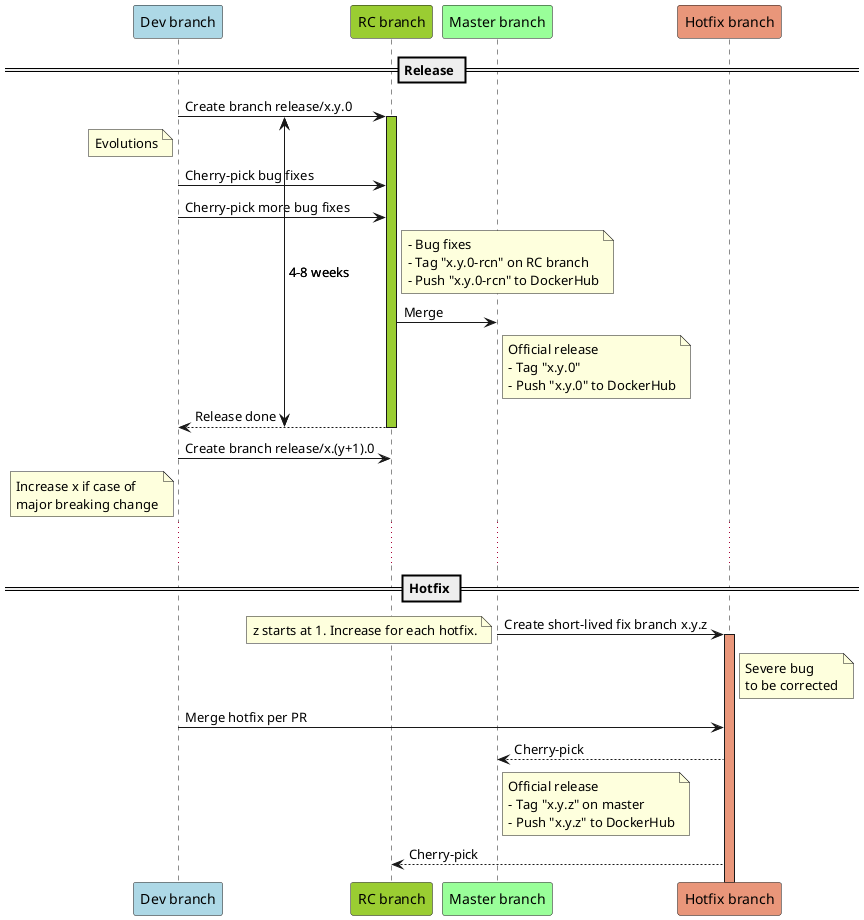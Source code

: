 @startuml
!pragma teoz true

== Release ==
participant "Dev branch" as devbranch order 10 #LightBlue
participant "RC branch" as rcbranch order 20 #YellowGreen
participant "Master branch" as master order 30 #99FF99
participant "Hotfix branch" as hotbranch order 40 #DarkSalmon

{startrc} devbranch -> rcbranch ++ #YellowGreen: Create branch release/x.y.0


note left of devbranch
  Evolutions
end note


rcbranch <- devbranch: Cherry-pick bug fixes
rcbranch <- devbranch: Cherry-pick more bug fixes


note right of rcbranch
  - Bug fixes
  - Tag "x.y.0-rcn" on RC branch
  - Push "x.y.0-rcn" to DockerHub
end note


rcbranch -> master: Merge
note right of master
    Official release
    - Tag "x.y.0"
    - Push "x.y.0" to DockerHub
end note

{endrc} rcbranch --> devbranch --: Release done

devbranch -> rcbranch: Create branch release/x.(y+1).0
note left of devbranch
  Increase x if case of
  major breaking change
end note


... ...
{startrc} <-> {endrc}: 4-8 weeks

== Hotfix ==

master -> hotbranch ++ #DarkSalmon: Create short-lived fix branch x.y.z
note left
z starts at 1. Increase for each hotfix.
end note

note right of hotbranch
    Severe bug
    to be corrected
end note
hotbranch <- devbranch --: Merge hotfix per PR
hotbranch --> master: Cherry-pick
note right of master
    Official release
    - Tag "x.y.z" on master
    - Push "x.y.z" to DockerHub
end note
hotbranch --> rcbranch: Cherry-pick

@enduml